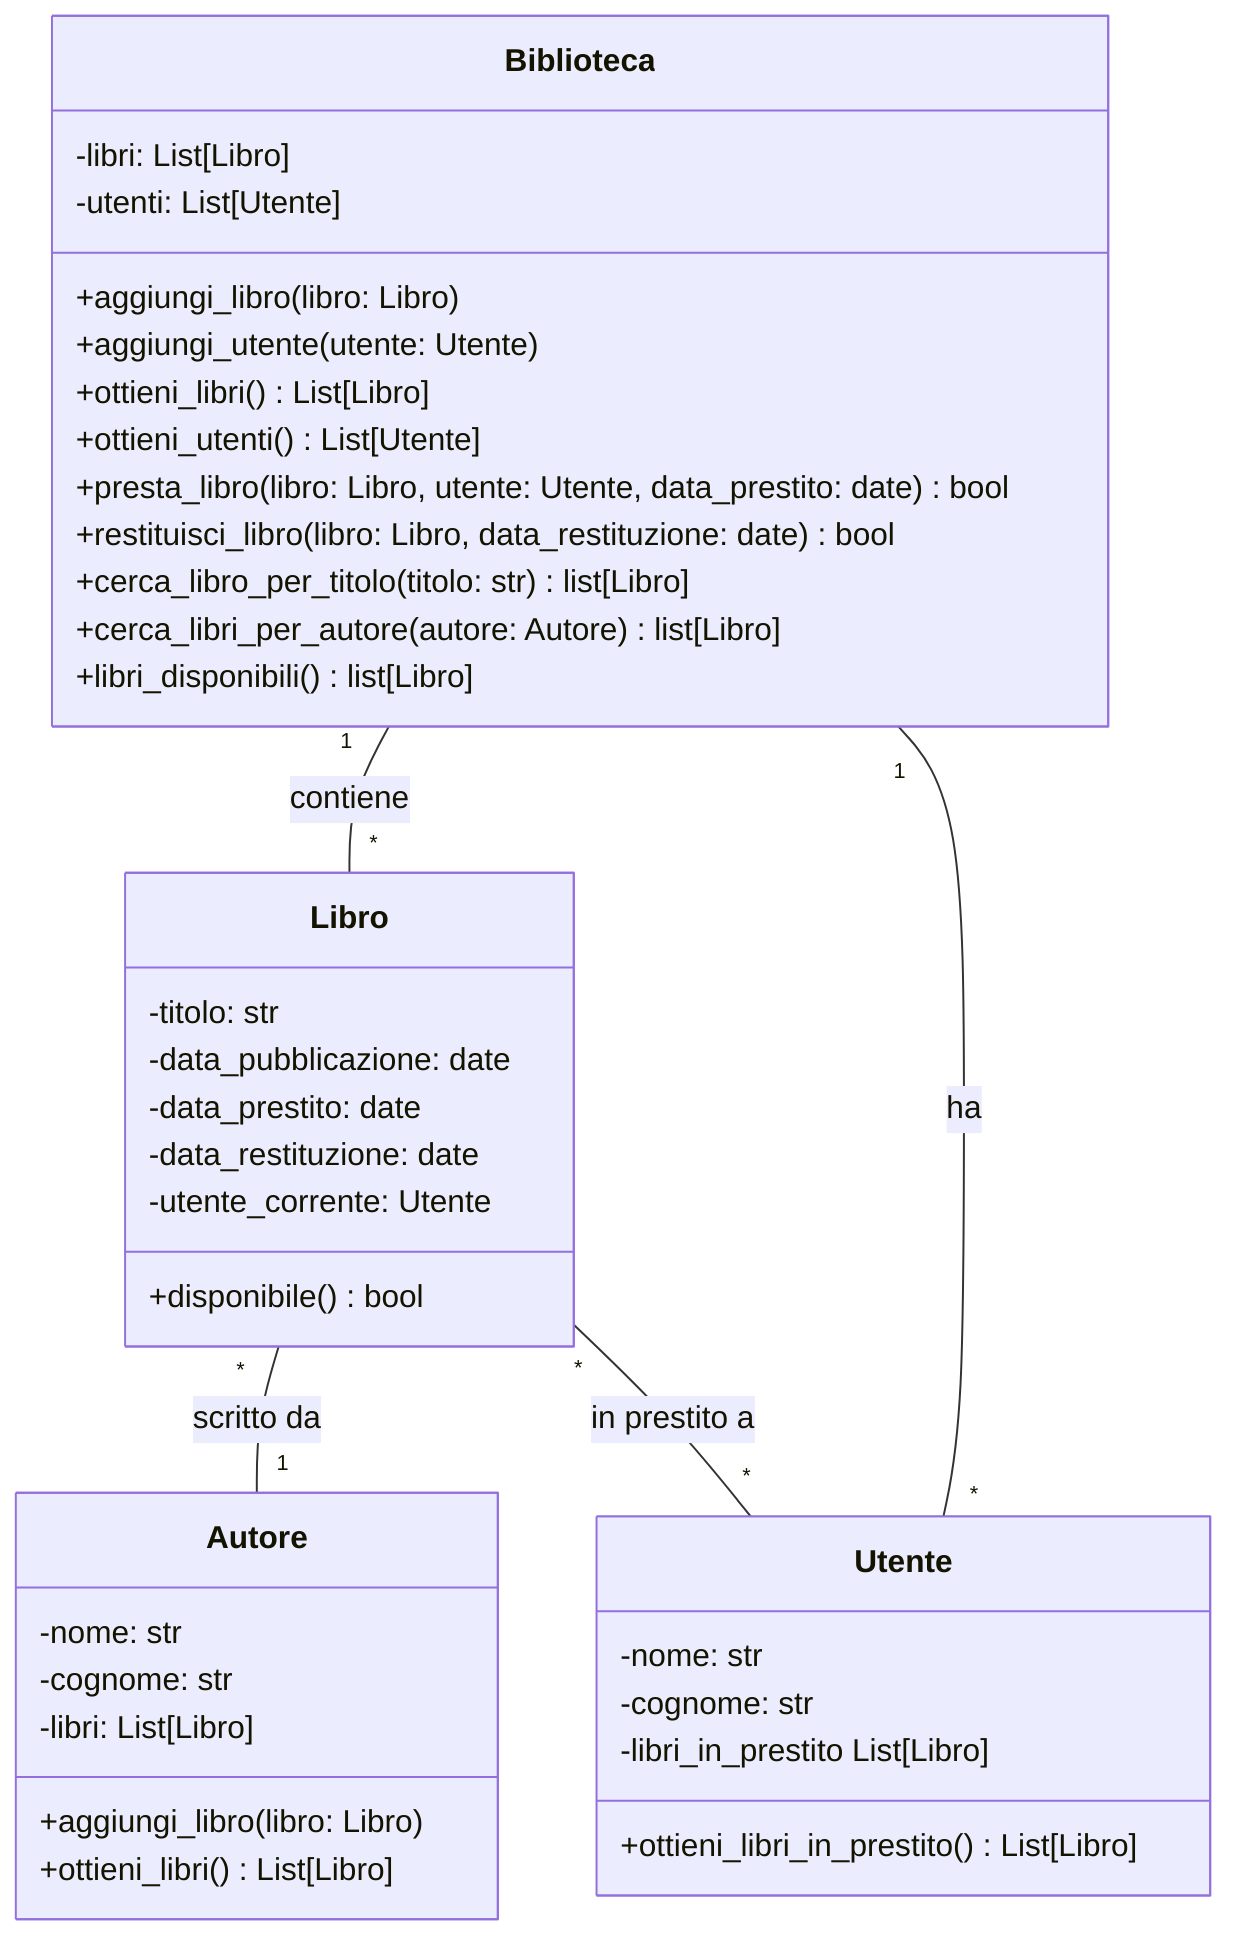 classDiagram
    class Libro {
        -titolo: str
        -data_pubblicazione: date
        -data_prestito: date
        -data_restituzione: date
        -utente_corrente: Utente
        +disponibile() bool
    }

    class Autore {
        -nome: str
        -cognome: str
        -libri: List[Libro]
        +aggiungi_libro(libro: Libro)
        +ottieni_libri() List[Libro]
    }

    class Utente {
        -nome: str
        -cognome: str
        -libri_in_prestito List[Libro]
        +ottieni_libri_in_prestito() List[Libro]
    }

    class Biblioteca {
        -libri: List[Libro]
        -utenti: List[Utente]
        +aggiungi_libro(libro: Libro)
        +aggiungi_utente(utente: Utente)
        +ottieni_libri() List[Libro]
        +ottieni_utenti() List[Utente]
        +presta_libro(libro: Libro, utente: Utente, data_prestito: date) bool
        +restituisci_libro(libro: Libro, data_restituzione: date) bool
        +cerca_libro_per_titolo(titolo: str) list[Libro]
        +cerca_libri_per_autore(autore: Autore) list[Libro]
        +libri_disponibili() list[Libro]
    }

    Libro "*" -- "1" Autore : scritto da
    Libro "*" -- "*" Utente : in prestito a
    Biblioteca "1" -- "*" Libro : contiene
    Biblioteca "1" -- "*" Utente : ha